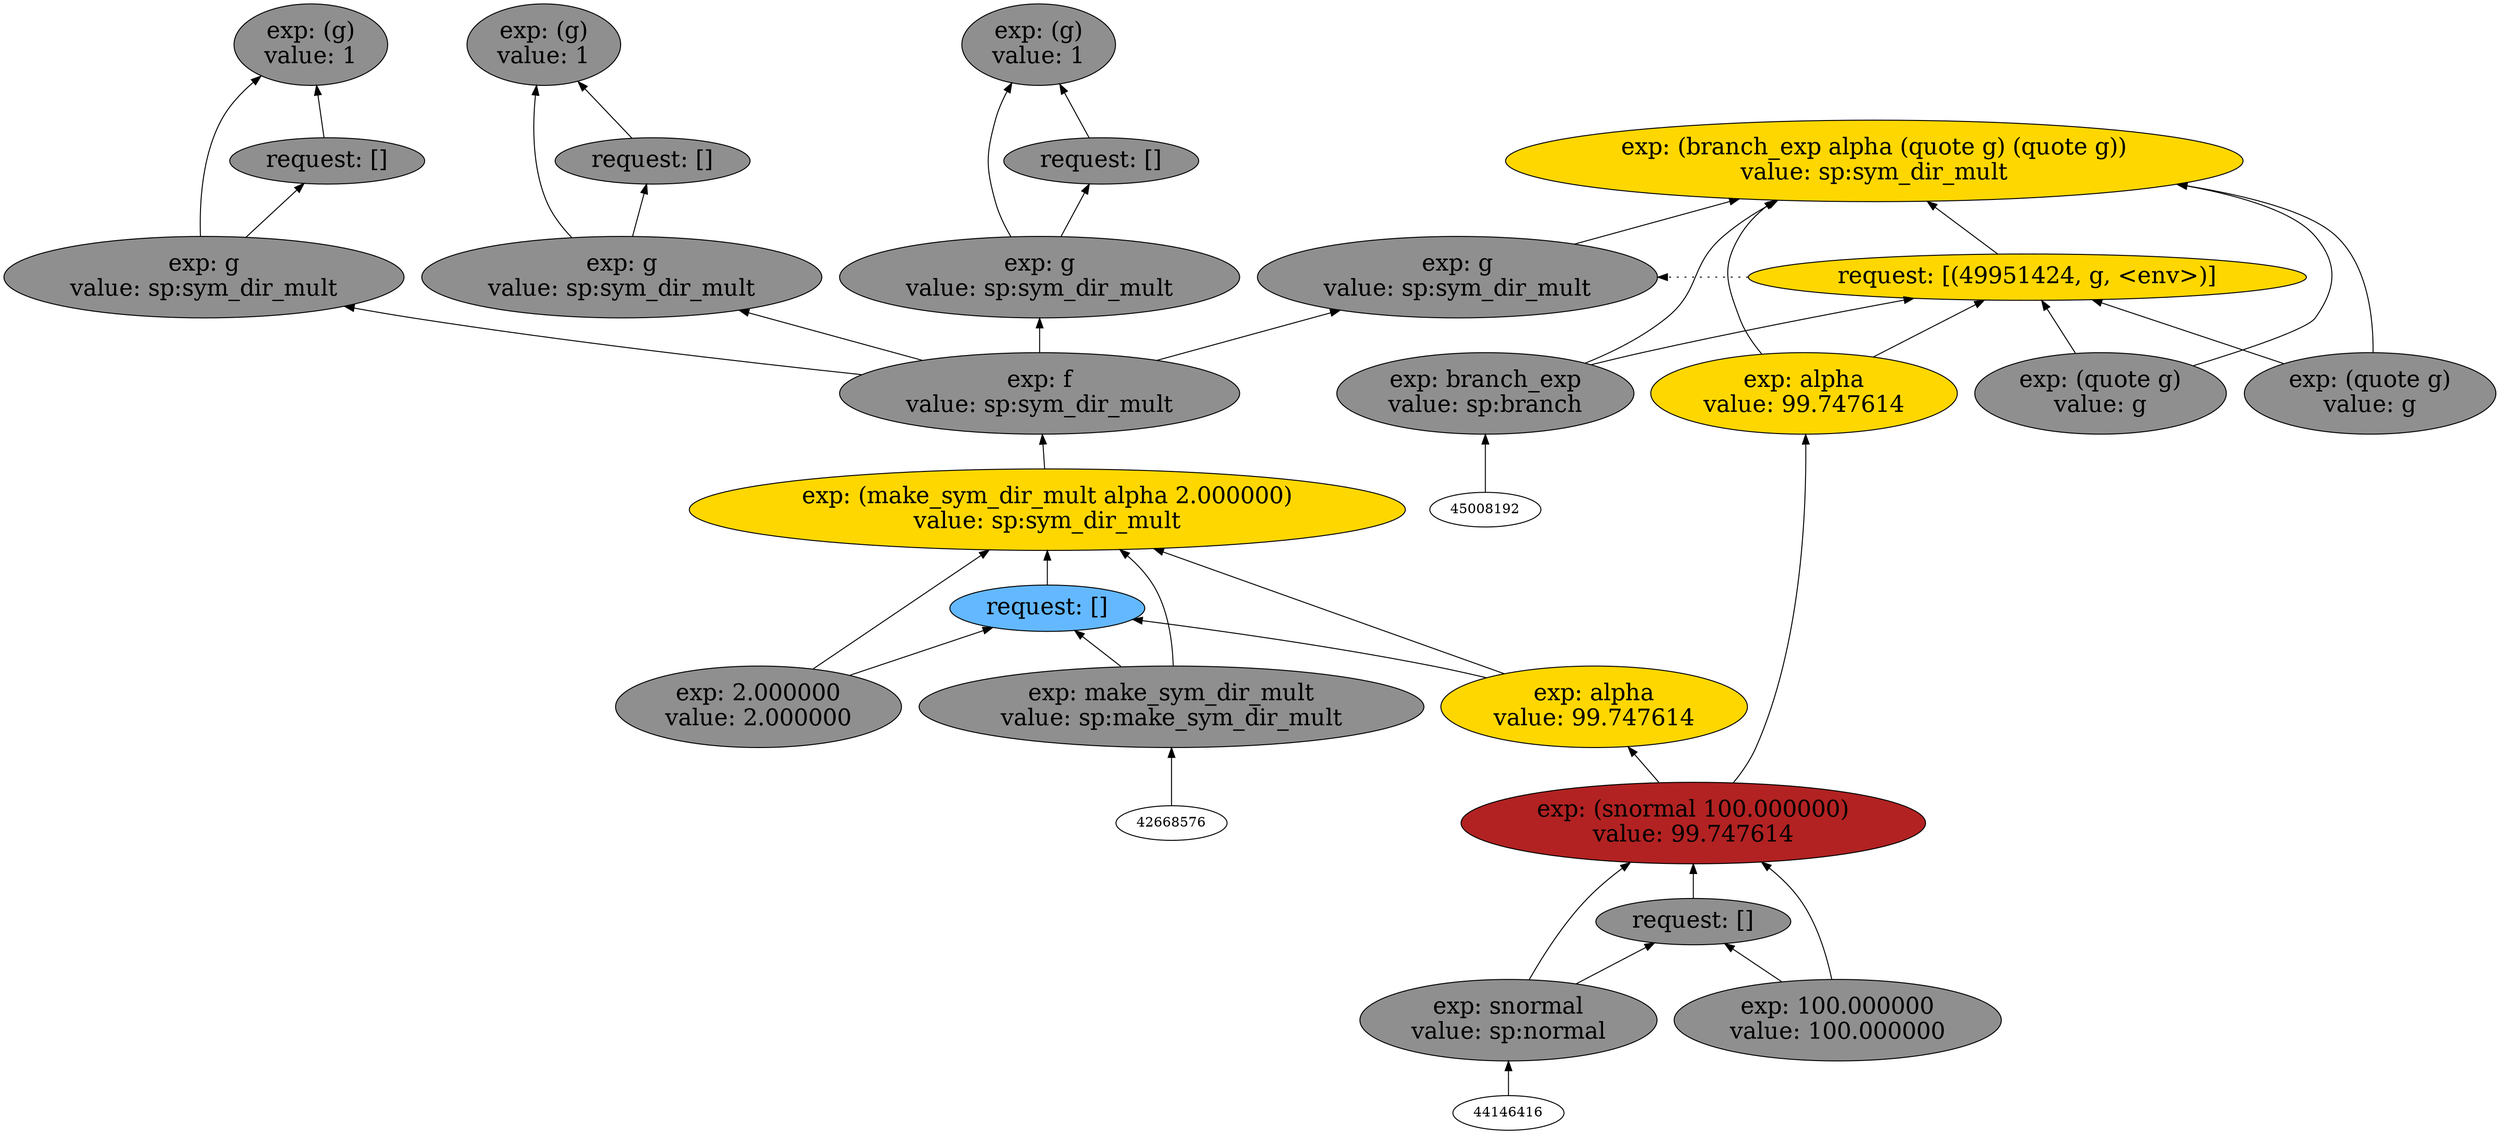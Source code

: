digraph {
rankdir=BT
fontsize=24
subgraph clster1 {
label="Venture Families"
subgraph clster2 {
label="1"
"51636192"["fillcolor"="firebrick" "fontsize"="24" "label"="exp: (snormal 100.000000)\nvalue: 99.747614" "shape"="ellipse" "style"="filled" ]
"51536928"["fillcolor"="grey56" "fontsize"="24" "label"="request: []" "shape"="ellipse" "style"="filled" ]
"49643904"["fillcolor"="grey56" "fontsize"="24" "label"="exp: snormal\nvalue: sp:normal" "shape"="ellipse" "style"="filled" ]
"50252784"["fillcolor"="grey56" "fontsize"="24" "label"="exp: 100.000000\nvalue: 100.000000" "shape"="ellipse" "style"="filled" ]
}

subgraph clster3 {
label="2"
"50499840"["fillcolor"="gold" "fontsize"="24" "label"="exp: (make_sym_dir_mult alpha 2.000000)\nvalue: sp:sym_dir_mult" "shape"="ellipse" "style"="filled" ]
"49526848"["fillcolor"="steelblue1" "fontsize"="24" "label"="request: []" "shape"="ellipse" "style"="filled" ]
"50537584"["fillcolor"="grey56" "fontsize"="24" "label"="exp: make_sym_dir_mult\nvalue: sp:make_sym_dir_mult" "shape"="ellipse" "style"="filled" ]
"50953488"["fillcolor"="gold" "fontsize"="24" "label"="exp: alpha\nvalue: 99.747614" "shape"="ellipse" "style"="filled" ]
"50988432"["fillcolor"="grey56" "fontsize"="24" "label"="exp: 2.000000\nvalue: 2.000000" "shape"="ellipse" "style"="filled" ]
}

subgraph clster4 {
label="3"
"51213248"["fillcolor"="grey56" "fontsize"="24" "label"="exp: f\nvalue: sp:sym_dir_mult" "shape"="ellipse" "style"="filled" ]
}

subgraph clster5 {
label="4"
"43247552"["fillcolor"="grey56" "fontsize"="24" "label"="exp: (g)\nvalue: 1" "shape"="ellipse" "style"="filled" ]
"49525600"["fillcolor"="grey56" "fontsize"="24" "label"="request: []" "shape"="ellipse" "style"="filled" ]
"49896432"["fillcolor"="grey56" "fontsize"="24" "label"="exp: g\nvalue: sp:sym_dir_mult" "shape"="ellipse" "style"="filled" ]
}

subgraph clster6 {
label="5"
"49925696"["fillcolor"="grey56" "fontsize"="24" "label"="exp: (g)\nvalue: 1" "shape"="ellipse" "style"="filled" ]
"51970160"["fillcolor"="grey56" "fontsize"="24" "label"="request: []" "shape"="ellipse" "style"="filled" ]
"49673184"["fillcolor"="grey56" "fontsize"="24" "label"="exp: g\nvalue: sp:sym_dir_mult" "shape"="ellipse" "style"="filled" ]
}

subgraph clster7 {
label="6"
"49755584"["fillcolor"="grey56" "fontsize"="24" "label"="exp: (g)\nvalue: 1" "shape"="ellipse" "style"="filled" ]
"49554800"["fillcolor"="grey56" "fontsize"="24" "label"="request: []" "shape"="ellipse" "style"="filled" ]
"49638928"["fillcolor"="grey56" "fontsize"="24" "label"="exp: g\nvalue: sp:sym_dir_mult" "shape"="ellipse" "style"="filled" ]
}

subgraph clster8 {
label="7"
"51967616"["fillcolor"="gold" "fontsize"="24" "label"="exp: (branch_exp alpha (quote g) (quote g))\nvalue: sp:sym_dir_mult" "shape"="ellipse" "style"="filled" ]
"49951424"["fillcolor"="gold" "fontsize"="24" "label"="request: [(49951424, g, <env>)]" "shape"="ellipse" "style"="filled" ]
"49824304"["fillcolor"="grey56" "fontsize"="24" "label"="exp: branch_exp\nvalue: sp:branch" "shape"="ellipse" "style"="filled" ]
"51993872"["fillcolor"="gold" "fontsize"="24" "label"="exp: alpha\nvalue: 99.747614" "shape"="ellipse" "style"="filled" ]
"52000720"["fillcolor"="grey56" "fontsize"="24" "label"="exp: (quote g)\nvalue: g" "shape"="ellipse" "style"="filled" ]
"52052592"["fillcolor"="grey56" "fontsize"="24" "label"="exp: (quote g)\nvalue: g" "shape"="ellipse" "style"="filled" ]
}

}

subgraph clster9 {
label=""
"49802240"["fillcolor"="grey56" "fontsize"="24" "label"="exp: g\nvalue: sp:sym_dir_mult" "shape"="ellipse" "style"="filled" ]
}

"49896432" -> "43247552"["arrowhead"="normal" "color"="black" "constraint"="true" "style"="solid" ]
"49896432" -> "49525600"["arrowhead"="normal" "color"="black" "constraint"="true" "style"="solid" ]
"51213248" -> "49896432"["arrowhead"="normal" "color"="black" "constraint"="true" "style"="solid" ]
"49525600" -> "43247552"["arrowhead"="normal" "color"="black" "constraint"="true" "style"="solid" ]
"49638928" -> "49755584"["arrowhead"="normal" "color"="black" "constraint"="true" "style"="solid" ]
"49638928" -> "49554800"["arrowhead"="normal" "color"="black" "constraint"="true" "style"="solid" ]
"51213248" -> "49638928"["arrowhead"="normal" "color"="black" "constraint"="true" "style"="solid" ]
"49554800" -> "49755584"["arrowhead"="normal" "color"="black" "constraint"="true" "style"="solid" ]
"51213248" -> "49802240"["arrowhead"="normal" "color"="black" "constraint"="true" "style"="solid" ]
"49673184" -> "49925696"["arrowhead"="normal" "color"="black" "constraint"="true" "style"="solid" ]
"49673184" -> "51970160"["arrowhead"="normal" "color"="black" "constraint"="true" "style"="solid" ]
"51213248" -> "49673184"["arrowhead"="normal" "color"="black" "constraint"="true" "style"="solid" ]
"51970160" -> "49925696"["arrowhead"="normal" "color"="black" "constraint"="true" "style"="solid" ]
"50537584" -> "50499840"["arrowhead"="normal" "color"="black" "constraint"="true" "style"="solid" ]
"50537584" -> "49526848"["arrowhead"="normal" "color"="black" "constraint"="true" "style"="solid" ]
"42668576" -> "50537584"["arrowhead"="normal" "color"="black" "constraint"="true" "style"="solid" ]
"50953488" -> "50499840"["arrowhead"="normal" "color"="black" "constraint"="true" "style"="solid" ]
"50953488" -> "49526848"["arrowhead"="normal" "color"="black" "constraint"="true" "style"="solid" ]
"51636192" -> "50953488"["arrowhead"="normal" "color"="black" "constraint"="true" "style"="solid" ]
"50988432" -> "50499840"["arrowhead"="normal" "color"="black" "constraint"="true" "style"="solid" ]
"50988432" -> "49526848"["arrowhead"="normal" "color"="black" "constraint"="true" "style"="solid" ]
"49526848" -> "50499840"["arrowhead"="normal" "color"="black" "constraint"="true" "style"="solid" ]
"50499840" -> "51213248"["arrowhead"="normal" "color"="black" "constraint"="true" "style"="solid" ]
"49643904" -> "51636192"["arrowhead"="normal" "color"="black" "constraint"="true" "style"="solid" ]
"49643904" -> "51536928"["arrowhead"="normal" "color"="black" "constraint"="true" "style"="solid" ]
"44146416" -> "49643904"["arrowhead"="normal" "color"="black" "constraint"="true" "style"="solid" ]
"50252784" -> "51636192"["arrowhead"="normal" "color"="black" "constraint"="true" "style"="solid" ]
"50252784" -> "51536928"["arrowhead"="normal" "color"="black" "constraint"="true" "style"="solid" ]
"51536928" -> "51636192"["arrowhead"="normal" "color"="black" "constraint"="true" "style"="solid" ]
"49824304" -> "51967616"["arrowhead"="normal" "color"="black" "constraint"="true" "style"="solid" ]
"49824304" -> "49951424"["arrowhead"="normal" "color"="black" "constraint"="true" "style"="solid" ]
"45008192" -> "49824304"["arrowhead"="normal" "color"="black" "constraint"="true" "style"="solid" ]
"51993872" -> "51967616"["arrowhead"="normal" "color"="black" "constraint"="true" "style"="solid" ]
"51993872" -> "49951424"["arrowhead"="normal" "color"="black" "constraint"="true" "style"="solid" ]
"51636192" -> "51993872"["arrowhead"="normal" "color"="black" "constraint"="true" "style"="solid" ]
"52000720" -> "51967616"["arrowhead"="normal" "color"="black" "constraint"="true" "style"="solid" ]
"52000720" -> "49951424"["arrowhead"="normal" "color"="black" "constraint"="true" "style"="solid" ]
"52052592" -> "51967616"["arrowhead"="normal" "color"="black" "constraint"="true" "style"="solid" ]
"52052592" -> "49951424"["arrowhead"="normal" "color"="black" "constraint"="true" "style"="solid" ]
"49951424" -> "51967616"["arrowhead"="normal" "color"="black" "constraint"="true" "style"="solid" ]
"49802240" -> "51967616"["arrowhead"="normal" "color"="black" "constraint"="true" "style"="solid" ]
"49951424" -> "49802240"["arrowhead"="normal" "color"="black" "constraint"="false" "style"="dotted" ]

}